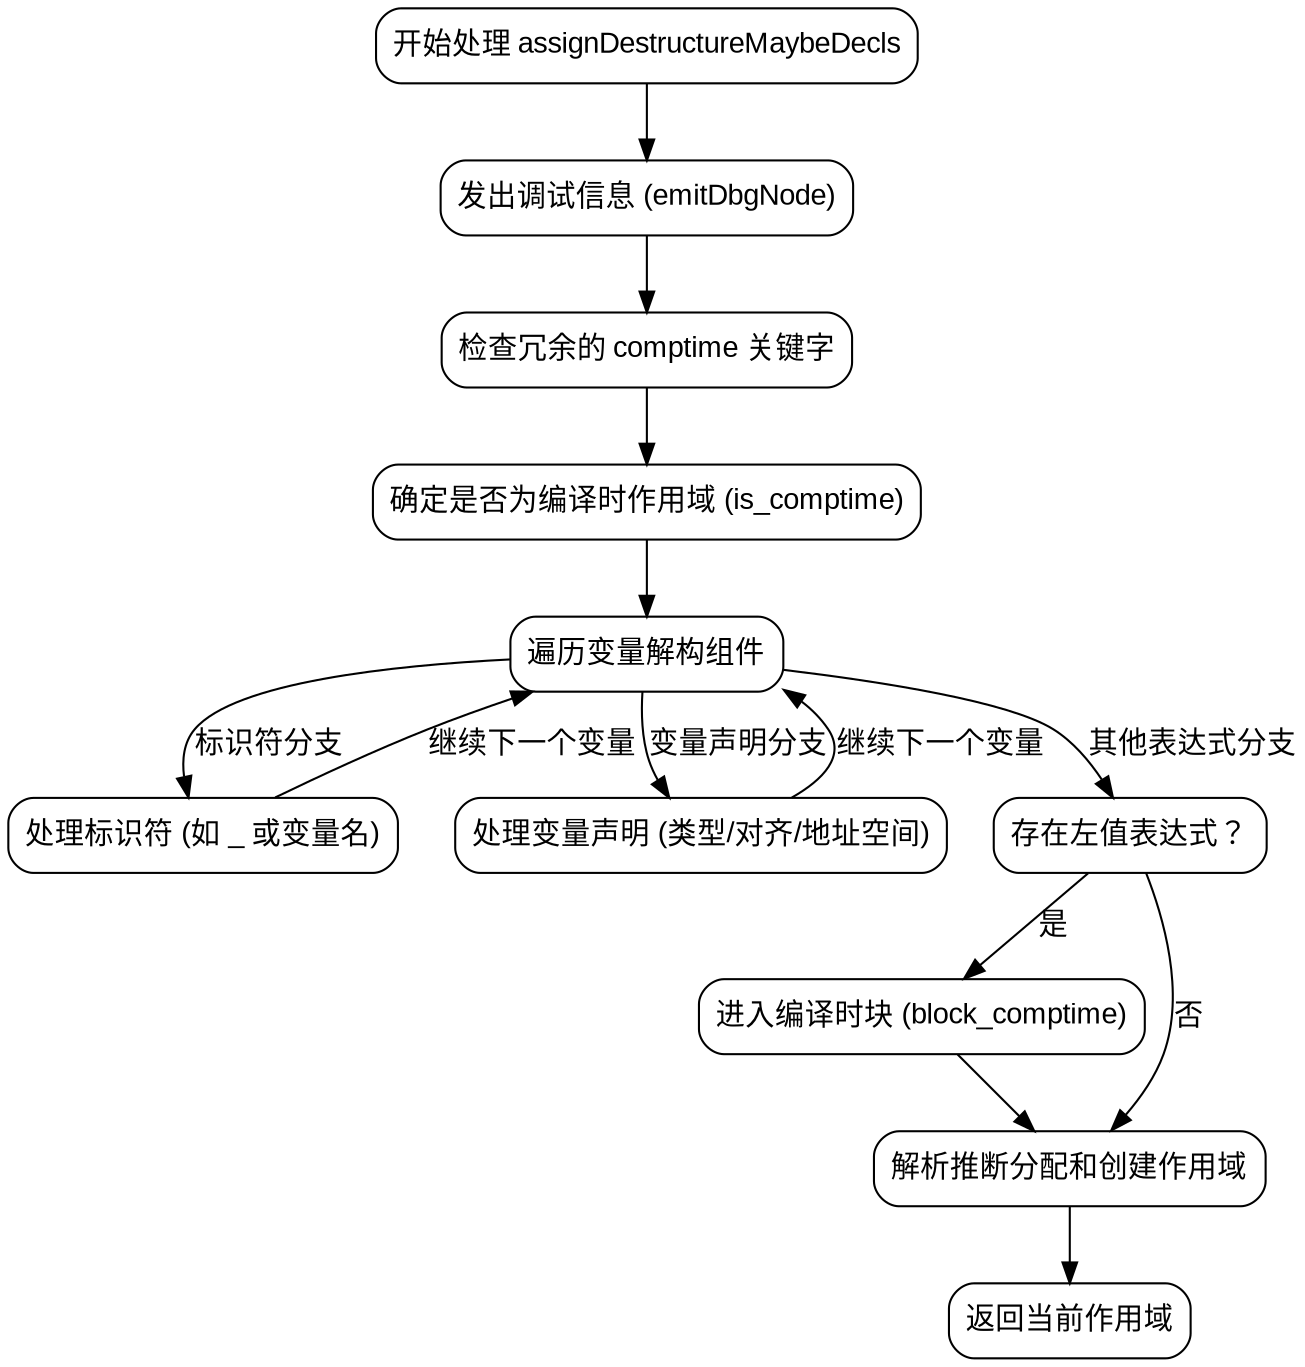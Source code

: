 
digraph flowchart {
    node [shape=rectangle, style="rounded", fontname="Arial"];
    edge [fontname="Arial"];

    start [label="开始处理 assignDestructureMaybeDecls"];
    emit_dbg [label="发出调试信息 (emitDbgNode)"];
    check_redundant_comptime [label="检查冗余的 comptime 关键字"];
    determine_scope [label="确定是否为编译时作用域 (is_comptime)"];
    process_vars [label="遍历变量解构组件"];
    handle_identifier [label="处理标识符 (如 _ 或变量名)"];
    handle_var_decl [label="处理变量声明 (类型/对齐/地址空间)"];
    check_lvalue [label="存在左值表达式？"];
    enter_comptime_block [label="进入编译时块 (block_comptime)"];
    resolve_inferred_allocs [label="解析推断分配和创建作用域"];
    end [label="返回当前作用域"];

    start -> emit_dbg;
    emit_dbg -> check_redundant_comptime;
    check_redundant_comptime -> determine_scope;
    determine_scope -> process_vars;

    process_vars -> handle_identifier [label="标识符分支"];
    process_vars -> handle_var_decl [label="变量声明分支"];
    process_vars -> check_lvalue [label="其他表达式分支"];

    handle_identifier -> process_vars [label="继续下一个变量"];
    handle_var_decl -> process_vars [label="继续下一个变量"];

    check_lvalue -> enter_comptime_block [label="是"];
    check_lvalue -> resolve_inferred_allocs [label="否"];

    enter_comptime_block -> resolve_inferred_allocs;
    resolve_inferred_allocs -> end;
}
